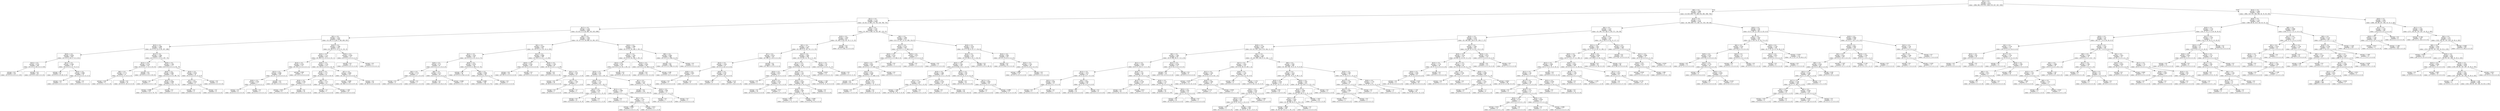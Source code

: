digraph Tree {
node [shape=box] ;
0 [label="X[2] <= 0.5\nentropy = 3.17\nsamples = 8750\nvalue = [994, 983, 970, 970, 1000, 970, 957, 947, 959]"] ;
1 [label="X[8] <= 0.5\nentropy = 2.968\nsamples = 6315\nvalue = [0, 829, 839, 774, 406, 914, 881, 908, 764]"] ;
0 -> 1 [labeldistance=2.5, labelangle=45, headlabel="True"] ;
2 [label="X[11] <= 0.5\nentropy = 2.713\nsamples = 4169\nvalue = [0, 621, 0, 599, 170, 763, 528, 768, 720]"] ;
1 -> 2 ;
3 [label="X[17] <= 0.5\nentropy = 2.332\nsamples = 2668\nvalue = [0, 422, 0, 0, 94, 660, 161, 633, 698]"] ;
2 -> 3 ;
4 [label="X[5] <= 0.5\nentropy = 1.971\nsamples = 1466\nvalue = [0, 265, 0, 0, 66, 0, 106, 438, 591]"] ;
3 -> 4 ;
5 [label="X[23] <= 0.5\nentropy = 1.499\nsamples = 1033\nvalue = [0, 0, 0, 0, 53, 0, 85, 307, 588]"] ;
4 -> 5 ;
6 [label="X[20] <= 0.5\nentropy = 0.828\nsamples = 624\nvalue = [0, 0, 0, 0, 36, 0, 73, 0, 515]"] ;
5 -> 6 ;
7 [label="X[14] <= 0.5\nentropy = 0.351\nsamples = 546\nvalue = [0, 0, 0, 0, 36, 0, 0, 0, 510]"] ;
6 -> 7 ;
8 [label="entropy = 0.0\nsamples = 510\nvalue = [0, 0, 0, 0, 0, 0, 0, 0, 510]"] ;
7 -> 8 ;
9 [label="entropy = 0.0\nsamples = 36\nvalue = [0, 0, 0, 0, 36, 0, 0, 0, 0]"] ;
7 -> 9 ;
10 [label="X[12] <= 0.5\nentropy = 0.344\nsamples = 78\nvalue = [0, 0, 0, 0, 0, 0, 73, 0, 5]"] ;
6 -> 10 ;
11 [label="entropy = 0.0\nsamples = 62\nvalue = [0, 0, 0, 0, 0, 0, 62, 0, 0]"] ;
10 -> 11 ;
12 [label="X[16] <= 0.5\nentropy = 0.896\nsamples = 16\nvalue = [0, 0, 0, 0, 0, 0, 11, 0, 5]"] ;
10 -> 12 ;
13 [label="entropy = 0.0\nsamples = 11\nvalue = [0, 0, 0, 0, 0, 0, 11, 0, 0]"] ;
12 -> 13 ;
14 [label="entropy = 0.0\nsamples = 5\nvalue = [0, 0, 0, 0, 0, 0, 0, 0, 5]"] ;
12 -> 14 ;
15 [label="X[12] <= 0.5\nentropy = 1.094\nsamples = 409\nvalue = [0, 0, 0, 0, 17, 0, 12, 307, 73]"] ;
5 -> 15 ;
16 [label="X[13] <= 0.5\nentropy = 0.378\nsamples = 232\nvalue = [0, 0, 0, 0, 17, 0, 0, 215, 0]"] ;
15 -> 16 ;
17 [label="X[6] <= 0.5\nentropy = 0.773\nsamples = 22\nvalue = [0, 0, 0, 0, 17, 0, 0, 5, 0]"] ;
16 -> 17 ;
18 [label="entropy = 0.65\nsamples = 6\nvalue = [0, 0, 0, 0, 1, 0, 0, 5, 0]"] ;
17 -> 18 ;
19 [label="entropy = 0.0\nsamples = 16\nvalue = [0, 0, 0, 0, 16, 0, 0, 0, 0]"] ;
17 -> 19 ;
20 [label="entropy = 0.0\nsamples = 210\nvalue = [0, 0, 0, 0, 0, 0, 0, 210, 0]"] ;
16 -> 20 ;
21 [label="X[20] <= 0.5\nentropy = 1.281\nsamples = 177\nvalue = [0, 0, 0, 0, 0, 0, 12, 92, 73]"] ;
15 -> 21 ;
22 [label="X[26] <= 0.5\nentropy = 0.995\nsamples = 159\nvalue = [0, 0, 0, 0, 0, 0, 0, 86, 73]"] ;
21 -> 22 ;
23 [label="entropy = 0.0\nsamples = 7\nvalue = [0, 0, 0, 0, 0, 0, 0, 7, 0]"] ;
22 -> 23 ;
24 [label="X[10] <= 0.5\nentropy = 0.999\nsamples = 152\nvalue = [0, 0, 0, 0, 0, 0, 0, 79, 73]"] ;
22 -> 24 ;
25 [label="entropy = 0.998\nsamples = 151\nvalue = [0, 0, 0, 0, 0, 0, 0, 79, 72]"] ;
24 -> 25 ;
26 [label="entropy = 0.0\nsamples = 1\nvalue = [0, 0, 0, 0, 0, 0, 0, 0, 1]"] ;
24 -> 26 ;
27 [label="X[10] <= 0.5\nentropy = 0.918\nsamples = 18\nvalue = [0, 0, 0, 0, 0, 0, 12, 6, 0]"] ;
21 -> 27 ;
28 [label="X[7] <= 0.5\nentropy = 0.918\nsamples = 9\nvalue = [0, 0, 0, 0, 0, 0, 3, 6, 0]"] ;
27 -> 28 ;
29 [label="entropy = 0.0\nsamples = 3\nvalue = [0, 0, 0, 0, 0, 0, 3, 0, 0]"] ;
28 -> 29 ;
30 [label="entropy = 0.0\nsamples = 6\nvalue = [0, 0, 0, 0, 0, 0, 0, 6, 0]"] ;
28 -> 30 ;
31 [label="entropy = 0.0\nsamples = 9\nvalue = [0, 0, 0, 0, 0, 0, 9, 0, 0]"] ;
27 -> 31 ;
32 [label="X[20] <= 0.5\nentropy = 1.369\nsamples = 433\nvalue = [0, 265, 0, 0, 13, 0, 21, 131, 3]"] ;
4 -> 32 ;
33 [label="X[23] <= 0.5\nentropy = 1.112\nsamples = 410\nvalue = [0, 265, 0, 0, 13, 0, 0, 131, 1]"] ;
32 -> 33 ;
34 [label="X[14] <= 0.5\nentropy = 0.252\nsamples = 137\nvalue = [0, 132, 0, 0, 4, 0, 0, 0, 1]"] ;
33 -> 34 ;
35 [label="X[13] <= 0.5\nentropy = 0.066\nsamples = 128\nvalue = [0, 127, 0, 0, 0, 0, 0, 0, 1]"] ;
34 -> 35 ;
36 [label="X[26] <= 0.5\nentropy = 0.592\nsamples = 7\nvalue = [0, 6, 0, 0, 0, 0, 0, 0, 1]"] ;
35 -> 36 ;
37 [label="entropy = 0.0\nsamples = 6\nvalue = [0, 6, 0, 0, 0, 0, 0, 0, 0]"] ;
36 -> 37 ;
38 [label="entropy = 0.0\nsamples = 1\nvalue = [0, 0, 0, 0, 0, 0, 0, 0, 1]"] ;
36 -> 38 ;
39 [label="entropy = 0.0\nsamples = 121\nvalue = [0, 121, 0, 0, 0, 0, 0, 0, 0]"] ;
35 -> 39 ;
40 [label="entropy = 0.991\nsamples = 9\nvalue = [0, 5, 0, 0, 4, 0, 0, 0, 0]"] ;
34 -> 40 ;
41 [label="X[26] <= 0.5\nentropy = 1.176\nsamples = 273\nvalue = [0, 133, 0, 0, 9, 0, 0, 131, 0]"] ;
33 -> 41 ;
42 [label="X[14] <= 0.5\nentropy = 1.277\nsamples = 52\nvalue = [0, 9, 0, 0, 9, 0, 0, 34, 0]"] ;
41 -> 42 ;
43 [label="X[19] <= 0.5\nentropy = 0.381\nsamples = 27\nvalue = [0, 2, 0, 0, 0, 0, 0, 25, 0]"] ;
42 -> 43 ;
44 [label="entropy = 0.811\nsamples = 8\nvalue = [0, 2, 0, 0, 0, 0, 0, 6, 0]"] ;
43 -> 44 ;
45 [label="entropy = 0.0\nsamples = 19\nvalue = [0, 0, 0, 0, 0, 0, 0, 19, 0]"] ;
43 -> 45 ;
46 [label="X[6] <= 0.5\nentropy = 1.575\nsamples = 25\nvalue = [0, 7, 0, 0, 9, 0, 0, 9, 0]"] ;
42 -> 46 ;
47 [label="entropy = 1.0\nsamples = 2\nvalue = [0, 1, 0, 0, 1, 0, 0, 0, 0]"] ;
46 -> 47 ;
48 [label="entropy = 1.565\nsamples = 23\nvalue = [0, 6, 0, 0, 8, 0, 0, 9, 0]"] ;
46 -> 48 ;
49 [label="X[7] <= 0.5\nentropy = 0.989\nsamples = 221\nvalue = [0, 124, 0, 0, 0, 0, 0, 97, 0]"] ;
41 -> 49 ;
50 [label="entropy = 0.999\nsamples = 201\nvalue = [0, 104, 0, 0, 0, 0, 0, 97, 0]"] ;
49 -> 50 ;
51 [label="entropy = 0.0\nsamples = 20\nvalue = [0, 20, 0, 0, 0, 0, 0, 0, 0]"] ;
49 -> 51 ;
52 [label="X[16] <= 0.5\nentropy = 0.426\nsamples = 23\nvalue = [0, 0, 0, 0, 0, 0, 21, 0, 2]"] ;
32 -> 52 ;
53 [label="entropy = 0.0\nsamples = 21\nvalue = [0, 0, 0, 0, 0, 0, 21, 0, 0]"] ;
52 -> 53 ;
54 [label="entropy = 0.0\nsamples = 2\nvalue = [0, 0, 0, 0, 0, 0, 0, 0, 2]"] ;
52 -> 54 ;
55 [label="X[0] <= 0.5\nentropy = 1.925\nsamples = 1202\nvalue = [0, 157, 0, 0, 28, 660, 55, 195, 107]"] ;
3 -> 55 ;
56 [label="X[5] <= 0.5\nentropy = 2.029\nsamples = 431\nvalue = [0, 153, 0, 0, 4, 112, 53, 4, 105]"] ;
55 -> 56 ;
57 [label="X[22] <= 0.5\nentropy = 1.614\nsamples = 242\nvalue = [0, 0, 0, 0, 0, 111, 52, 4, 75]"] ;
56 -> 57 ;
58 [label="X[20] <= 0.5\nentropy = 0.75\nsamples = 61\nvalue = [0, 0, 0, 0, 0, 5, 52, 4, 0]"] ;
57 -> 58 ;
59 [label="X[4] <= 0.5\nentropy = 0.722\nsamples = 5\nvalue = [0, 0, 0, 0, 0, 1, 0, 4, 0]"] ;
58 -> 59 ;
60 [label="entropy = 0.0\nsamples = 4\nvalue = [0, 0, 0, 0, 0, 0, 0, 4, 0]"] ;
59 -> 60 ;
61 [label="entropy = 0.0\nsamples = 1\nvalue = [0, 0, 0, 0, 0, 1, 0, 0, 0]"] ;
59 -> 61 ;
62 [label="X[6] <= 0.5\nentropy = 0.371\nsamples = 56\nvalue = [0, 0, 0, 0, 0, 4, 52, 0, 0]"] ;
58 -> 62 ;
63 [label="entropy = 0.0\nsamples = 45\nvalue = [0, 0, 0, 0, 0, 0, 45, 0, 0]"] ;
62 -> 63 ;
64 [label="entropy = 0.946\nsamples = 11\nvalue = [0, 0, 0, 0, 0, 4, 7, 0, 0]"] ;
62 -> 64 ;
65 [label="X[26] <= 0.5\nentropy = 0.979\nsamples = 181\nvalue = [0, 0, 0, 0, 0, 106, 0, 0, 75]"] ;
57 -> 65 ;
66 [label="entropy = 0.0\nsamples = 36\nvalue = [0, 0, 0, 0, 0, 36, 0, 0, 0]"] ;
65 -> 66 ;
67 [label="X[9] <= 0.5\nentropy = 0.999\nsamples = 145\nvalue = [0, 0, 0, 0, 0, 70, 0, 0, 75]"] ;
65 -> 67 ;
68 [label="entropy = 0.996\nsamples = 140\nvalue = [0, 0, 0, 0, 0, 65, 0, 0, 75]"] ;
67 -> 68 ;
69 [label="entropy = 0.0\nsamples = 5\nvalue = [0, 0, 0, 0, 0, 5, 0, 0, 0]"] ;
67 -> 69 ;
70 [label="X[13] <= 0.5\nentropy = 0.866\nsamples = 189\nvalue = [0, 153, 0, 0, 4, 1, 1, 0, 30]"] ;
56 -> 70 ;
71 [label="X[19] <= 0.5\nentropy = 0.203\nsamples = 126\nvalue = [0, 122, 0, 0, 4, 0, 0, 0, 0]"] ;
70 -> 71 ;
72 [label="entropy = 0.0\nsamples = 122\nvalue = [0, 122, 0, 0, 0, 0, 0, 0, 0]"] ;
71 -> 72 ;
73 [label="entropy = 0.0\nsamples = 4\nvalue = [0, 0, 0, 0, 4, 0, 0, 0, 0]"] ;
71 -> 73 ;
74 [label="X[24] <= 0.5\nentropy = 1.203\nsamples = 63\nvalue = [0, 31, 0, 0, 0, 1, 1, 0, 30]"] ;
70 -> 74 ;
75 [label="entropy = 0.0\nsamples = 30\nvalue = [0, 0, 0, 0, 0, 0, 0, 0, 30]"] ;
74 -> 75 ;
76 [label="X[21] <= 0.5\nentropy = 0.39\nsamples = 33\nvalue = [0, 31, 0, 0, 0, 1, 1, 0, 0]"] ;
74 -> 76 ;
77 [label="entropy = 0.0\nsamples = 30\nvalue = [0, 30, 0, 0, 0, 0, 0, 0, 0]"] ;
76 -> 77 ;
78 [label="X[7] <= 0.5\nentropy = 1.585\nsamples = 3\nvalue = [0, 1, 0, 0, 0, 1, 1, 0, 0]"] ;
76 -> 78 ;
79 [label="entropy = 0.0\nsamples = 1\nvalue = [0, 0, 0, 0, 0, 1, 0, 0, 0]"] ;
78 -> 79 ;
80 [label="entropy = 1.0\nsamples = 2\nvalue = [0, 1, 0, 0, 0, 0, 1, 0, 0]"] ;
78 -> 80 ;
81 [label="X[18] <= 0.5\nentropy = 1.089\nsamples = 771\nvalue = [0, 4, 0, 0, 24, 548, 2, 191, 2]"] ;
55 -> 81 ;
82 [label="X[21] <= 0.5\nentropy = 1.354\nsamples = 383\nvalue = [0, 0, 0, 0, 24, 164, 2, 191, 2]"] ;
81 -> 82 ;
83 [label="X[14] <= 0.5\nentropy = 0.781\nsamples = 221\nvalue = [0, 0, 0, 0, 10, 16, 2, 191, 2]"] ;
82 -> 83 ;
84 [label="X[19] <= 0.5\nentropy = 0.54\nsamples = 211\nvalue = [0, 0, 0, 0, 0, 16, 2, 191, 2]"] ;
83 -> 84 ;
85 [label="X[26] <= 0.5\nentropy = 1.153\nsamples = 49\nvalue = [0, 0, 0, 0, 0, 9, 2, 36, 2]"] ;
84 -> 85 ;
86 [label="X[22] <= 0.5\nentropy = 0.201\nsamples = 32\nvalue = [0, 0, 0, 0, 0, 0, 1, 31, 0]"] ;
85 -> 86 ;
87 [label="entropy = 0.0\nsamples = 31\nvalue = [0, 0, 0, 0, 0, 0, 0, 31, 0]"] ;
86 -> 87 ;
88 [label="entropy = 0.0\nsamples = 1\nvalue = [0, 0, 0, 0, 0, 0, 1, 0, 0]"] ;
86 -> 88 ;
89 [label="X[13] <= 0.5\nentropy = 1.609\nsamples = 17\nvalue = [0, 0, 0, 0, 0, 9, 1, 5, 2]"] ;
85 -> 89 ;
90 [label="entropy = 0.0\nsamples = 2\nvalue = [0, 0, 0, 0, 0, 0, 0, 0, 2]"] ;
89 -> 90 ;
91 [label="X[3] <= 0.5\nentropy = 1.231\nsamples = 15\nvalue = [0, 0, 0, 0, 0, 9, 1, 5, 0]"] ;
89 -> 91 ;
92 [label="entropy = 0.994\nsamples = 11\nvalue = [0, 0, 0, 0, 0, 6, 0, 5, 0]"] ;
91 -> 92 ;
93 [label="entropy = 0.811\nsamples = 4\nvalue = [0, 0, 0, 0, 0, 3, 1, 0, 0]"] ;
91 -> 93 ;
94 [label="X[7] <= 0.5\nentropy = 0.257\nsamples = 162\nvalue = [0, 0, 0, 0, 0, 7, 0, 155, 0]"] ;
84 -> 94 ;
95 [label="entropy = 0.0\nsamples = 150\nvalue = [0, 0, 0, 0, 0, 0, 0, 150, 0]"] ;
94 -> 95 ;
96 [label="X[10] <= 0.5\nentropy = 0.98\nsamples = 12\nvalue = [0, 0, 0, 0, 0, 7, 0, 5, 0]"] ;
94 -> 96 ;
97 [label="entropy = 0.0\nsamples = 7\nvalue = [0, 0, 0, 0, 0, 7, 0, 0, 0]"] ;
96 -> 97 ;
98 [label="entropy = 0.0\nsamples = 5\nvalue = [0, 0, 0, 0, 0, 0, 0, 5, 0]"] ;
96 -> 98 ;
99 [label="entropy = 0.0\nsamples = 10\nvalue = [0, 0, 0, 0, 10, 0, 0, 0, 0]"] ;
83 -> 99 ;
100 [label="X[14] <= 0.5\nentropy = 0.424\nsamples = 162\nvalue = [0, 0, 0, 0, 14, 148, 0, 0, 0]"] ;
82 -> 100 ;
101 [label="entropy = 0.0\nsamples = 137\nvalue = [0, 0, 0, 0, 0, 137, 0, 0, 0]"] ;
100 -> 101 ;
102 [label="entropy = 0.99\nsamples = 25\nvalue = [0, 0, 0, 0, 14, 11, 0, 0, 0]"] ;
100 -> 102 ;
103 [label="X[6] <= 0.5\nentropy = 0.083\nsamples = 388\nvalue = [0, 4, 0, 0, 0, 384, 0, 0, 0]"] ;
81 -> 103 ;
104 [label="entropy = 0.0\nsamples = 384\nvalue = [0, 0, 0, 0, 0, 384, 0, 0, 0]"] ;
103 -> 104 ;
105 [label="entropy = 0.0\nsamples = 4\nvalue = [0, 4, 0, 0, 0, 0, 0, 0, 0]"] ;
103 -> 105 ;
106 [label="X[0] <= 0.5\nentropy = 2.297\nsamples = 1501\nvalue = [0, 199, 0, 599, 76, 103, 367, 135, 22]"] ;
2 -> 106 ;
107 [label="X[19] <= 0.5\nentropy = 1.818\nsamples = 827\nvalue = [0, 199, 0, 452, 63, 78, 2, 11, 22]"] ;
106 -> 107 ;
108 [label="X[3] <= 0.5\nentropy = 2.174\nsamples = 462\nvalue = [0, 199, 0, 87, 63, 78, 2, 11, 22]"] ;
107 -> 108 ;
109 [label="X[7] <= 0.5\nentropy = 0.974\nsamples = 254\nvalue = [0, 199, 0, 5, 42, 0, 0, 0, 8]"] ;
108 -> 109 ;
110 [label="X[14] <= 0.5\nentropy = 1.016\nsamples = 55\nvalue = [0, 0, 0, 5, 42, 0, 0, 0, 8]"] ;
109 -> 110 ;
111 [label="X[26] <= 0.5\nentropy = 0.845\nsamples = 11\nvalue = [0, 0, 0, 3, 0, 0, 0, 0, 8]"] ;
110 -> 111 ;
112 [label="entropy = 0.0\nsamples = 3\nvalue = [0, 0, 0, 3, 0, 0, 0, 0, 0]"] ;
111 -> 112 ;
113 [label="entropy = 0.0\nsamples = 8\nvalue = [0, 0, 0, 0, 0, 0, 0, 0, 8]"] ;
111 -> 113 ;
114 [label="X[26] <= 0.5\nentropy = 0.267\nsamples = 44\nvalue = [0, 0, 0, 2, 42, 0, 0, 0, 0]"] ;
110 -> 114 ;
115 [label="entropy = 0.0\nsamples = 8\nvalue = [0, 0, 0, 0, 8, 0, 0, 0, 0]"] ;
114 -> 115 ;
116 [label="entropy = 0.31\nsamples = 36\nvalue = [0, 0, 0, 2, 34, 0, 0, 0, 0]"] ;
114 -> 116 ;
117 [label="entropy = 0.0\nsamples = 199\nvalue = [0, 199, 0, 0, 0, 0, 0, 0, 0]"] ;
109 -> 117 ;
118 [label="X[23] <= 0.5\nentropy = 1.945\nsamples = 208\nvalue = [0, 0, 0, 82, 21, 78, 2, 11, 14]"] ;
108 -> 118 ;
119 [label="X[17] <= 0.5\nentropy = 1.572\nsamples = 184\nvalue = [0, 0, 0, 80, 21, 78, 2, 0, 3]"] ;
118 -> 119 ;
120 [label="X[24] <= 0.5\nentropy = 0.871\nsamples = 27\nvalue = [0, 0, 0, 22, 0, 0, 2, 0, 3]"] ;
119 -> 120 ;
121 [label="entropy = 0.0\nsamples = 3\nvalue = [0, 0, 0, 0, 0, 0, 0, 0, 3]"] ;
120 -> 121 ;
122 [label="X[20] <= 0.5\nentropy = 0.414\nsamples = 24\nvalue = [0, 0, 0, 22, 0, 0, 2, 0, 0]"] ;
120 -> 122 ;
123 [label="entropy = 0.0\nsamples = 19\nvalue = [0, 0, 0, 19, 0, 0, 0, 0, 0]"] ;
122 -> 123 ;
124 [label="entropy = 0.971\nsamples = 5\nvalue = [0, 0, 0, 3, 0, 0, 2, 0, 0]"] ;
122 -> 124 ;
125 [label="X[24] <= 0.5\nentropy = 1.42\nsamples = 157\nvalue = [0, 0, 0, 58, 21, 78, 0, 0, 0]"] ;
119 -> 125 ;
126 [label="X[25] <= 0.5\nentropy = 0.954\nsamples = 88\nvalue = [0, 0, 0, 33, 0, 55, 0, 0, 0]"] ;
125 -> 126 ;
127 [label="X[18] <= 0.5\nentropy = 0.98\nsamples = 79\nvalue = [0, 0, 0, 33, 0, 46, 0, 0, 0]"] ;
126 -> 127 ;
128 [label="entropy = 0.837\nsamples = 15\nvalue = [0, 0, 0, 4, 0, 11, 0, 0, 0]"] ;
127 -> 128 ;
129 [label="entropy = 0.994\nsamples = 64\nvalue = [0, 0, 0, 29, 0, 35, 0, 0, 0]"] ;
127 -> 129 ;
130 [label="entropy = 0.0\nsamples = 9\nvalue = [0, 0, 0, 0, 0, 9, 0, 0, 0]"] ;
126 -> 130 ;
131 [label="entropy = 1.581\nsamples = 69\nvalue = [0, 0, 0, 25, 21, 23, 0, 0, 0]"] ;
125 -> 131 ;
132 [label="X[12] <= 0.5\nentropy = 1.33\nsamples = 24\nvalue = [0, 0, 0, 2, 0, 0, 0, 11, 11]"] ;
118 -> 132 ;
133 [label="entropy = 0.619\nsamples = 13\nvalue = [0, 0, 0, 2, 0, 0, 0, 0, 11]"] ;
132 -> 133 ;
134 [label="entropy = 0.0\nsamples = 11\nvalue = [0, 0, 0, 0, 0, 0, 0, 11, 0]"] ;
132 -> 134 ;
135 [label="entropy = 0.0\nsamples = 365\nvalue = [0, 0, 0, 365, 0, 0, 0, 0, 0]"] ;
107 -> 135 ;
136 [label="X[4] <= 0.5\nentropy = 1.694\nsamples = 674\nvalue = [0, 0, 0, 147, 13, 25, 365, 124, 0]"] ;
106 -> 136 ;
137 [label="X[12] <= 0.5\nentropy = 0.225\nsamples = 358\nvalue = [0, 0, 0, 2, 5, 3, 348, 0, 0]"] ;
136 -> 137 ;
138 [label="X[16] <= 0.5\nentropy = 0.107\nsamples = 353\nvalue = [0, 0, 0, 0, 5, 0, 348, 0, 0]"] ;
137 -> 138 ;
139 [label="X[19] <= 0.5\nentropy = 0.051\nsamples = 350\nvalue = [0, 0, 0, 0, 2, 0, 348, 0, 0]"] ;
138 -> 139 ;
140 [label="X[14] <= 0.5\nentropy = 0.028\nsamples = 349\nvalue = [0, 0, 0, 0, 1, 0, 348, 0, 0]"] ;
139 -> 140 ;
141 [label="entropy = 0.0\nsamples = 325\nvalue = [0, 0, 0, 0, 0, 0, 325, 0, 0]"] ;
140 -> 141 ;
142 [label="X[25] <= 0.5\nentropy = 0.25\nsamples = 24\nvalue = [0, 0, 0, 0, 1, 0, 23, 0, 0]"] ;
140 -> 142 ;
143 [label="entropy = 0.0\nsamples = 1\nvalue = [0, 0, 0, 0, 1, 0, 0, 0, 0]"] ;
142 -> 143 ;
144 [label="entropy = 0.0\nsamples = 23\nvalue = [0, 0, 0, 0, 0, 0, 23, 0, 0]"] ;
142 -> 144 ;
145 [label="entropy = 0.0\nsamples = 1\nvalue = [0, 0, 0, 0, 1, 0, 0, 0, 0]"] ;
139 -> 145 ;
146 [label="entropy = 0.0\nsamples = 3\nvalue = [0, 0, 0, 0, 3, 0, 0, 0, 0]"] ;
138 -> 146 ;
147 [label="X[19] <= 0.5\nentropy = 0.971\nsamples = 5\nvalue = [0, 0, 0, 2, 0, 3, 0, 0, 0]"] ;
137 -> 147 ;
148 [label="entropy = 0.0\nsamples = 2\nvalue = [0, 0, 0, 2, 0, 0, 0, 0, 0]"] ;
147 -> 148 ;
149 [label="entropy = 0.0\nsamples = 3\nvalue = [0, 0, 0, 0, 0, 3, 0, 0, 0]"] ;
147 -> 149 ;
150 [label="X[16] <= 0.5\nentropy = 1.674\nsamples = 316\nvalue = [0, 0, 0, 145, 8, 22, 17, 124, 0]"] ;
136 -> 150 ;
151 [label="X[14] <= 0.5\nentropy = 1.38\nsamples = 214\nvalue = [0, 0, 0, 66, 0, 22, 2, 124, 0]"] ;
150 -> 151 ;
152 [label="X[25] <= 0.5\nentropy = 1.545\nsamples = 145\nvalue = [0, 0, 0, 66, 0, 22, 2, 55, 0]"] ;
151 -> 152 ;
153 [label="X[19] <= 0.5\nentropy = 1.468\nsamples = 103\nvalue = [0, 0, 0, 35, 0, 11, 2, 55, 0]"] ;
152 -> 153 ;
154 [label="X[7] <= 0.5\nentropy = 1.545\nsamples = 62\nvalue = [0, 0, 0, 35, 0, 10, 2, 15, 0]"] ;
153 -> 154 ;
155 [label="entropy = 1.384\nsamples = 60\nvalue = [0, 0, 0, 35, 0, 10, 0, 15, 0]"] ;
154 -> 155 ;
156 [label="entropy = 0.0\nsamples = 2\nvalue = [0, 0, 0, 0, 0, 0, 2, 0, 0]"] ;
154 -> 156 ;
157 [label="X[23] <= 0.5\nentropy = 0.165\nsamples = 41\nvalue = [0, 0, 0, 0, 0, 1, 0, 40, 0]"] ;
153 -> 157 ;
158 [label="entropy = 0.0\nsamples = 1\nvalue = [0, 0, 0, 0, 0, 1, 0, 0, 0]"] ;
157 -> 158 ;
159 [label="entropy = 0.0\nsamples = 40\nvalue = [0, 0, 0, 0, 0, 0, 0, 40, 0]"] ;
157 -> 159 ;
160 [label="X[21] <= 0.5\nentropy = 0.83\nsamples = 42\nvalue = [0, 0, 0, 31, 0, 11, 0, 0, 0]"] ;
152 -> 160 ;
161 [label="entropy = 0.0\nsamples = 16\nvalue = [0, 0, 0, 16, 0, 0, 0, 0, 0]"] ;
160 -> 161 ;
162 [label="X[17] <= 0.5\nentropy = 0.983\nsamples = 26\nvalue = [0, 0, 0, 15, 0, 11, 0, 0, 0]"] ;
160 -> 162 ;
163 [label="entropy = 0.0\nsamples = 5\nvalue = [0, 0, 0, 5, 0, 0, 0, 0, 0]"] ;
162 -> 163 ;
164 [label="entropy = 0.998\nsamples = 21\nvalue = [0, 0, 0, 10, 0, 11, 0, 0, 0]"] ;
162 -> 164 ;
165 [label="entropy = 0.0\nsamples = 69\nvalue = [0, 0, 0, 0, 0, 0, 0, 69, 0]"] ;
151 -> 165 ;
166 [label="X[14] <= 0.5\nentropy = 0.98\nsamples = 102\nvalue = [0, 0, 0, 79, 8, 0, 15, 0, 0]"] ;
150 -> 166 ;
167 [label="entropy = 0.0\nsamples = 64\nvalue = [0, 0, 0, 64, 0, 0, 0, 0, 0]"] ;
166 -> 167 ;
168 [label="X[23] <= 0.5\nentropy = 1.532\nsamples = 38\nvalue = [0, 0, 0, 15, 8, 0, 15, 0, 0]"] ;
166 -> 168 ;
169 [label="entropy = 0.932\nsamples = 23\nvalue = [0, 0, 0, 15, 8, 0, 0, 0, 0]"] ;
168 -> 169 ;
170 [label="entropy = 0.0\nsamples = 15\nvalue = [0, 0, 0, 0, 0, 0, 15, 0, 0]"] ;
168 -> 170 ;
171 [label="X[14] <= 0.5\nentropy = 2.571\nsamples = 2146\nvalue = [0, 208, 839, 175, 236, 151, 353, 140, 44]"] ;
1 -> 171 ;
172 [label="X[4] <= 0.5\nentropy = 2.357\nsamples = 1645\nvalue = [0, 199, 713, 160, 0, 130, 271, 134, 38]"] ;
171 -> 172 ;
173 [label="X[10] <= 0.5\nentropy = 2.323\nsamples = 1218\nvalue = [0, 199, 463, 156, 0, 87, 259, 17, 37]"] ;
172 -> 173 ;
174 [label="X[20] <= 0.5\nentropy = 2.158\nsamples = 951\nvalue = [0, 151, 431, 156, 0, 20, 144, 12, 37]"] ;
173 -> 174 ;
175 [label="X[0] <= 0.5\nentropy = 1.581\nsamples = 267\nvalue = [0, 6, 168, 56, 0, 7, 0, 5, 25]"] ;
174 -> 175 ;
176 [label="X[11] <= 0.5\nentropy = 1.854\nsamples = 110\nvalue = [0, 0, 17, 56, 0, 7, 0, 5, 25]"] ;
175 -> 176 ;
177 [label="X[13] <= 0.5\nentropy = 1.873\nsamples = 32\nvalue = [0, 0, 14, 0, 0, 7, 0, 5, 6]"] ;
176 -> 177 ;
178 [label="X[22] <= 0.5\nentropy = 0.98\nsamples = 12\nvalue = [0, 0, 0, 0, 0, 7, 0, 5, 0]"] ;
177 -> 178 ;
179 [label="entropy = 0.0\nsamples = 5\nvalue = [0, 0, 0, 0, 0, 0, 0, 5, 0]"] ;
178 -> 179 ;
180 [label="entropy = 0.0\nsamples = 7\nvalue = [0, 0, 0, 0, 0, 7, 0, 0, 0]"] ;
178 -> 180 ;
181 [label="X[5] <= 0.5\nentropy = 0.881\nsamples = 20\nvalue = [0, 0, 14, 0, 0, 0, 0, 0, 6]"] ;
177 -> 181 ;
182 [label="entropy = 0.0\nsamples = 14\nvalue = [0, 0, 14, 0, 0, 0, 0, 0, 0]"] ;
181 -> 182 ;
183 [label="entropy = 0.0\nsamples = 6\nvalue = [0, 0, 0, 0, 0, 0, 0, 0, 6]"] ;
181 -> 183 ;
184 [label="X[18] <= 0.5\nentropy = 1.02\nsamples = 78\nvalue = [0, 0, 3, 56, 0, 0, 0, 0, 19]"] ;
176 -> 184 ;
185 [label="X[13] <= 0.5\nentropy = 0.149\nsamples = 47\nvalue = [0, 0, 1, 46, 0, 0, 0, 0, 0]"] ;
184 -> 185 ;
186 [label="entropy = 0.0\nsamples = 43\nvalue = [0, 0, 0, 43, 0, 0, 0, 0, 0]"] ;
185 -> 186 ;
187 [label="entropy = 0.811\nsamples = 4\nvalue = [0, 0, 1, 3, 0, 0, 0, 0, 0]"] ;
185 -> 187 ;
188 [label="X[16] <= 0.5\nentropy = 1.215\nsamples = 31\nvalue = [0, 0, 2, 10, 0, 0, 0, 0, 19]"] ;
184 -> 188 ;
189 [label="entropy = 0.0\nsamples = 19\nvalue = [0, 0, 0, 0, 0, 0, 0, 0, 19]"] ;
188 -> 189 ;
190 [label="X[25] <= 0.5\nentropy = 0.65\nsamples = 12\nvalue = [0, 0, 2, 10, 0, 0, 0, 0, 0]"] ;
188 -> 190 ;
191 [label="entropy = 0.0\nsamples = 10\nvalue = [0, 0, 0, 10, 0, 0, 0, 0, 0]"] ;
190 -> 191 ;
192 [label="entropy = 0.0\nsamples = 2\nvalue = [0, 0, 2, 0, 0, 0, 0, 0, 0]"] ;
190 -> 192 ;
193 [label="X[12] <= 0.5\nentropy = 0.234\nsamples = 157\nvalue = [0, 6, 151, 0, 0, 0, 0, 0, 0]"] ;
175 -> 193 ;
194 [label="entropy = 0.0\nsamples = 151\nvalue = [0, 0, 151, 0, 0, 0, 0, 0, 0]"] ;
193 -> 194 ;
195 [label="entropy = 0.0\nsamples = 6\nvalue = [0, 6, 0, 0, 0, 0, 0, 0, 0]"] ;
193 -> 195 ;
196 [label="X[5] <= 0.5\nentropy = 2.162\nsamples = 684\nvalue = [0, 145, 263, 100, 0, 13, 144, 7, 12]"] ;
174 -> 196 ;
197 [label="X[17] <= 0.5\nentropy = 1.618\nsamples = 124\nvalue = [0, 0, 24, 26, 0, 0, 69, 1, 4]"] ;
196 -> 197 ;
198 [label="X[11] <= 0.5\nentropy = 1.356\nsamples = 61\nvalue = [0, 0, 22, 0, 0, 0, 34, 1, 4]"] ;
197 -> 198 ;
199 [label="entropy = 0.979\nsamples = 53\nvalue = [0, 0, 22, 0, 0, 0, 31, 0, 0]"] ;
198 -> 199 ;
200 [label="X[16] <= 0.5\nentropy = 1.406\nsamples = 8\nvalue = [0, 0, 0, 0, 0, 0, 3, 1, 4]"] ;
198 -> 200 ;
201 [label="entropy = 0.722\nsamples = 5\nvalue = [0, 0, 0, 0, 0, 0, 1, 0, 4]"] ;
200 -> 201 ;
202 [label="entropy = 0.918\nsamples = 3\nvalue = [0, 0, 0, 0, 0, 0, 2, 1, 0]"] ;
200 -> 202 ;
203 [label="X[26] <= 0.5\nentropy = 1.156\nsamples = 63\nvalue = [0, 0, 2, 26, 0, 0, 35, 0, 0]"] ;
197 -> 203 ;
204 [label="entropy = 0.0\nsamples = 4\nvalue = [0, 0, 0, 0, 0, 0, 4, 0, 0]"] ;
203 -> 204 ;
205 [label="entropy = 1.174\nsamples = 59\nvalue = [0, 0, 2, 26, 0, 0, 31, 0, 0]"] ;
203 -> 205 ;
206 [label="X[9] <= 0.5\nentropy = 2.087\nsamples = 560\nvalue = [0, 145, 239, 74, 0, 13, 75, 6, 8]"] ;
196 -> 206 ;
207 [label="X[1] <= 0.5\nentropy = 2.013\nsamples = 485\nvalue = [0, 118, 216, 74, 0, 12, 60, 2, 3]"] ;
206 -> 207 ;
208 [label="X[16] <= 0.5\nentropy = 2.029\nsamples = 170\nvalue = [0, 53, 61, 25, 0, 1, 27, 0, 3]"] ;
207 -> 208 ;
209 [label="X[25] <= 0.5\nentropy = 2.032\nsamples = 156\nvalue = [0, 53, 52, 20, 0, 1, 27, 0, 3]"] ;
208 -> 209 ;
210 [label="X[23] <= 0.5\nentropy = 2.03\nsamples = 147\nvalue = [0, 53, 47, 20, 0, 1, 23, 0, 3]"] ;
209 -> 210 ;
211 [label="entropy = 0.0\nsamples = 3\nvalue = [0, 3, 0, 0, 0, 0, 0, 0, 0]"] ;
210 -> 211 ;
212 [label="entropy = 2.041\nsamples = 144\nvalue = [0, 50, 47, 20, 0, 1, 23, 0, 3]"] ;
210 -> 212 ;
213 [label="entropy = 0.991\nsamples = 9\nvalue = [0, 0, 5, 0, 0, 0, 4, 0, 0]"] ;
209 -> 213 ;
214 [label="entropy = 0.94\nsamples = 14\nvalue = [0, 0, 9, 5, 0, 0, 0, 0, 0]"] ;
208 -> 214 ;
215 [label="X[16] <= 0.5\nentropy = 1.947\nsamples = 315\nvalue = [0, 65, 155, 49, 0, 11, 33, 2, 0]"] ;
207 -> 215 ;
216 [label="X[25] <= 0.5\nentropy = 1.939\nsamples = 313\nvalue = [0, 65, 155, 49, 0, 11, 31, 2, 0]"] ;
215 -> 216 ;
217 [label="X[22] <= 0.5\nentropy = 1.933\nsamples = 293\nvalue = [0, 58, 148, 45, 0, 11, 29, 2, 0]"] ;
216 -> 217 ;
218 [label="entropy = 1.936\nsamples = 292\nvalue = [0, 58, 147, 45, 0, 11, 29, 2, 0]"] ;
217 -> 218 ;
219 [label="entropy = 0.0\nsamples = 1\nvalue = [0, 0, 1, 0, 0, 0, 0, 0, 0]"] ;
217 -> 219 ;
220 [label="entropy = 1.857\nsamples = 20\nvalue = [0, 7, 7, 4, 0, 0, 2, 0, 0]"] ;
216 -> 220 ;
221 [label="entropy = 0.0\nsamples = 2\nvalue = [0, 0, 0, 0, 0, 0, 2, 0, 0]"] ;
215 -> 221 ;
222 [label="X[16] <= 0.5\nentropy = 2.087\nsamples = 75\nvalue = [0, 27, 23, 0, 0, 1, 15, 4, 5]"] ;
206 -> 222 ;
223 [label="X[12] <= 0.5\nentropy = 1.299\nsamples = 8\nvalue = [0, 0, 2, 0, 0, 1, 0, 0, 5]"] ;
222 -> 223 ;
224 [label="X[21] <= 0.5\nentropy = 0.863\nsamples = 7\nvalue = [0, 0, 2, 0, 0, 0, 0, 0, 5]"] ;
223 -> 224 ;
225 [label="entropy = 0.971\nsamples = 5\nvalue = [0, 0, 2, 0, 0, 0, 0, 0, 3]"] ;
224 -> 225 ;
226 [label="entropy = 0.0\nsamples = 2\nvalue = [0, 0, 0, 0, 0, 0, 0, 0, 2]"] ;
224 -> 226 ;
227 [label="entropy = 0.0\nsamples = 1\nvalue = [0, 0, 0, 0, 0, 1, 0, 0, 0]"] ;
223 -> 227 ;
228 [label="X[26] <= 0.5\nentropy = 1.779\nsamples = 67\nvalue = [0, 27, 21, 0, 0, 0, 15, 4, 0]"] ;
222 -> 228 ;
229 [label="entropy = 1.0\nsamples = 2\nvalue = [0, 0, 1, 0, 0, 0, 0, 1, 0]"] ;
228 -> 229 ;
230 [label="entropy = 1.743\nsamples = 65\nvalue = [0, 27, 20, 0, 0, 0, 15, 3, 0]"] ;
228 -> 230 ;
231 [label="X[1] <= 0.5\nentropy = 1.943\nsamples = 267\nvalue = [0, 48, 32, 0, 0, 67, 115, 5, 0]"] ;
173 -> 231 ;
232 [label="X[20] <= 0.5\nentropy = 1.678\nsamples = 151\nvalue = [0, 48, 31, 0, 0, 67, 0, 5, 0]"] ;
231 -> 232 ;
233 [label="X[15] <= 0.5\nentropy = 1.176\nsamples = 56\nvalue = [0, 37, 15, 0, 0, 0, 0, 4, 0]"] ;
232 -> 233 ;
234 [label="X[26] <= 0.5\nentropy = 0.461\nsamples = 41\nvalue = [0, 37, 0, 0, 0, 0, 0, 4, 0]"] ;
233 -> 234 ;
235 [label="entropy = 0.0\nsamples = 11\nvalue = [0, 11, 0, 0, 0, 0, 0, 0, 0]"] ;
234 -> 235 ;
236 [label="entropy = 0.567\nsamples = 30\nvalue = [0, 26, 0, 0, 0, 0, 0, 4, 0]"] ;
234 -> 236 ;
237 [label="entropy = 0.0\nsamples = 15\nvalue = [0, 0, 15, 0, 0, 0, 0, 0, 0]"] ;
233 -> 237 ;
238 [label="X[17] <= 0.5\nentropy = 1.217\nsamples = 95\nvalue = [0, 11, 16, 0, 0, 67, 0, 1, 0]"] ;
232 -> 238 ;
239 [label="X[5] <= 0.5\nentropy = 0.764\nsamples = 9\nvalue = [0, 7, 2, 0, 0, 0, 0, 0, 0]"] ;
238 -> 239 ;
240 [label="entropy = 0.0\nsamples = 2\nvalue = [0, 0, 2, 0, 0, 0, 0, 0, 0]"] ;
239 -> 240 ;
241 [label="entropy = 0.0\nsamples = 7\nvalue = [0, 7, 0, 0, 0, 0, 0, 0, 0]"] ;
239 -> 241 ;
242 [label="X[26] <= 0.5\nentropy = 0.988\nsamples = 86\nvalue = [0, 4, 14, 0, 0, 67, 0, 1, 0]"] ;
238 -> 242 ;
243 [label="X[24] <= 0.5\nentropy = 1.459\nsamples = 6\nvalue = [0, 0, 3, 0, 0, 2, 0, 1, 0]"] ;
242 -> 243 ;
244 [label="entropy = 0.0\nsamples = 2\nvalue = [0, 0, 2, 0, 0, 0, 0, 0, 0]"] ;
243 -> 244 ;
245 [label="entropy = 1.5\nsamples = 4\nvalue = [0, 0, 1, 0, 0, 2, 0, 1, 0]"] ;
243 -> 245 ;
246 [label="entropy = 0.853\nsamples = 80\nvalue = [0, 4, 11, 0, 0, 65, 0, 0, 0]"] ;
242 -> 246 ;
247 [label="X[18] <= 0.5\nentropy = 0.072\nsamples = 116\nvalue = [0, 0, 1, 0, 0, 0, 115, 0, 0]"] ;
231 -> 247 ;
248 [label="entropy = 0.0\nsamples = 115\nvalue = [0, 0, 0, 0, 0, 0, 115, 0, 0]"] ;
247 -> 248 ;
249 [label="entropy = 0.0\nsamples = 1\nvalue = [0, 0, 1, 0, 0, 0, 0, 0, 0]"] ;
247 -> 249 ;
250 [label="X[1] <= 0.5\nentropy = 1.526\nsamples = 427\nvalue = [0, 0, 250, 4, 0, 43, 12, 117, 1]"] ;
172 -> 250 ;
251 [label="X[21] <= 0.5\nentropy = 1.837\nsamples = 239\nvalue = [0, 0, 73, 4, 0, 43, 12, 106, 1]"] ;
250 -> 251 ;
252 [label="X[20] <= 0.5\nentropy = 1.395\nsamples = 147\nvalue = [0, 0, 7, 4, 0, 17, 12, 106, 1]"] ;
251 -> 252 ;
253 [label="X[15] <= 0.5\nentropy = 1.638\nsamples = 39\nvalue = [0, 0, 7, 0, 0, 15, 0, 16, 1]"] ;
252 -> 253 ;
254 [label="X[11] <= 0.5\nentropy = 1.56\nsamples = 27\nvalue = [0, 0, 7, 0, 0, 15, 0, 4, 1]"] ;
253 -> 254 ;
255 [label="X[17] <= 0.5\nentropy = 1.546\nsamples = 16\nvalue = [0, 0, 7, 0, 0, 5, 0, 4, 0]"] ;
254 -> 255 ;
256 [label="entropy = 0.0\nsamples = 3\nvalue = [0, 0, 3, 0, 0, 0, 0, 0, 0]"] ;
255 -> 256 ;
257 [label="X[10] <= 0.5\nentropy = 1.577\nsamples = 13\nvalue = [0, 0, 4, 0, 0, 5, 0, 4, 0]"] ;
255 -> 257 ;
258 [label="X[24] <= 0.5\nentropy = 0.722\nsamples = 5\nvalue = [0, 0, 4, 0, 0, 0, 0, 1, 0]"] ;
257 -> 258 ;
259 [label="entropy = 0.811\nsamples = 4\nvalue = [0, 0, 3, 0, 0, 0, 0, 1, 0]"] ;
258 -> 259 ;
260 [label="entropy = 0.0\nsamples = 1\nvalue = [0, 0, 1, 0, 0, 0, 0, 0, 0]"] ;
258 -> 260 ;
261 [label="X[26] <= 0.5\nentropy = 0.954\nsamples = 8\nvalue = [0, 0, 0, 0, 0, 5, 0, 3, 0]"] ;
257 -> 261 ;
262 [label="entropy = 0.0\nsamples = 1\nvalue = [0, 0, 0, 0, 0, 1, 0, 0, 0]"] ;
261 -> 262 ;
263 [label="entropy = 0.985\nsamples = 7\nvalue = [0, 0, 0, 0, 0, 4, 0, 3, 0]"] ;
261 -> 263 ;
264 [label="X[25] <= 0.5\nentropy = 0.439\nsamples = 11\nvalue = [0, 0, 0, 0, 0, 10, 0, 0, 1]"] ;
254 -> 264 ;
265 [label="entropy = 0.0\nsamples = 1\nvalue = [0, 0, 0, 0, 0, 0, 0, 0, 1]"] ;
264 -> 265 ;
266 [label="entropy = 0.0\nsamples = 10\nvalue = [0, 0, 0, 0, 0, 10, 0, 0, 0]"] ;
264 -> 266 ;
267 [label="entropy = 0.0\nsamples = 12\nvalue = [0, 0, 0, 0, 0, 0, 0, 12, 0]"] ;
253 -> 267 ;
268 [label="X[26] <= 0.5\nentropy = 0.854\nsamples = 108\nvalue = [0, 0, 0, 4, 0, 2, 12, 90, 0]"] ;
252 -> 268 ;
269 [label="X[24] <= 0.5\nentropy = 1.495\nsamples = 11\nvalue = [0, 0, 0, 0, 0, 2, 5, 4, 0]"] ;
268 -> 269 ;
270 [label="entropy = 0.0\nsamples = 4\nvalue = [0, 0, 0, 0, 0, 0, 4, 0, 0]"] ;
269 -> 270 ;
271 [label="entropy = 1.379\nsamples = 7\nvalue = [0, 0, 0, 0, 0, 2, 1, 4, 0]"] ;
269 -> 271 ;
272 [label="X[17] <= 0.5\nentropy = 0.617\nsamples = 97\nvalue = [0, 0, 0, 4, 0, 0, 7, 86, 0]"] ;
268 -> 272 ;
273 [label="entropy = 0.0\nsamples = 27\nvalue = [0, 0, 0, 0, 0, 0, 0, 27, 0]"] ;
272 -> 273 ;
274 [label="entropy = 0.776\nsamples = 70\nvalue = [0, 0, 0, 4, 0, 0, 7, 59, 0]"] ;
272 -> 274 ;
275 [label="X[19] <= 0.5\nentropy = 0.859\nsamples = 92\nvalue = [0, 0, 66, 0, 0, 26, 0, 0, 0]"] ;
251 -> 275 ;
276 [label="entropy = 0.0\nsamples = 26\nvalue = [0, 0, 0, 0, 0, 26, 0, 0, 0]"] ;
275 -> 276 ;
277 [label="entropy = 0.0\nsamples = 66\nvalue = [0, 0, 66, 0, 0, 0, 0, 0, 0]"] ;
275 -> 277 ;
278 [label="X[13] <= 0.5\nentropy = 0.322\nsamples = 188\nvalue = [0, 0, 177, 0, 0, 0, 0, 11, 0]"] ;
250 -> 278 ;
279 [label="entropy = 0.0\nsamples = 167\nvalue = [0, 0, 167, 0, 0, 0, 0, 0, 0]"] ;
278 -> 279 ;
280 [label="X[11] <= 0.5\nentropy = 0.998\nsamples = 21\nvalue = [0, 0, 10, 0, 0, 0, 0, 11, 0]"] ;
278 -> 280 ;
281 [label="X[18] <= 0.5\nentropy = 0.971\nsamples = 15\nvalue = [0, 0, 6, 0, 0, 0, 0, 9, 0]"] ;
280 -> 281 ;
282 [label="entropy = 0.918\nsamples = 3\nvalue = [0, 0, 1, 0, 0, 0, 0, 2, 0]"] ;
281 -> 282 ;
283 [label="entropy = 0.98\nsamples = 12\nvalue = [0, 0, 5, 0, 0, 0, 0, 7, 0]"] ;
281 -> 283 ;
284 [label="entropy = 0.918\nsamples = 6\nvalue = [0, 0, 4, 0, 0, 0, 0, 2, 0]"] ;
280 -> 284 ;
285 [label="X[26] <= 0.5\nentropy = 2.04\nsamples = 501\nvalue = [0, 9, 126, 15, 236, 21, 82, 6, 6]"] ;
171 -> 285 ;
286 [label="X[1] <= 0.5\nentropy = 1.947\nsamples = 243\nvalue = [0, 3, 118, 14, 15, 16, 73, 4, 0]"] ;
285 -> 286 ;
287 [label="X[4] <= 0.5\nentropy = 0.597\nsamples = 107\nvalue = [0, 0, 95, 0, 3, 0, 9, 0, 0]"] ;
286 -> 287 ;
288 [label="X[20] <= 0.5\nentropy = 0.325\nsamples = 101\nvalue = [0, 0, 95, 0, 0, 0, 6, 0, 0]"] ;
287 -> 288 ;
289 [label="entropy = 0.0\nsamples = 75\nvalue = [0, 0, 75, 0, 0, 0, 0, 0, 0]"] ;
288 -> 289 ;
290 [label="X[23] <= 0.5\nentropy = 0.779\nsamples = 26\nvalue = [0, 0, 20, 0, 0, 0, 6, 0, 0]"] ;
288 -> 290 ;
291 [label="entropy = 0.0\nsamples = 4\nvalue = [0, 0, 0, 0, 0, 0, 4, 0, 0]"] ;
290 -> 291 ;
292 [label="X[16] <= 0.5\nentropy = 0.439\nsamples = 22\nvalue = [0, 0, 20, 0, 0, 0, 2, 0, 0]"] ;
290 -> 292 ;
293 [label="entropy = 0.0\nsamples = 5\nvalue = [0, 0, 5, 0, 0, 0, 0, 0, 0]"] ;
292 -> 293 ;
294 [label="entropy = 0.523\nsamples = 17\nvalue = [0, 0, 15, 0, 0, 0, 2, 0, 0]"] ;
292 -> 294 ;
295 [label="X[20] <= 0.5\nentropy = 1.0\nsamples = 6\nvalue = [0, 0, 0, 0, 3, 0, 3, 0, 0]"] ;
287 -> 295 ;
296 [label="entropy = 0.0\nsamples = 3\nvalue = [0, 0, 0, 0, 3, 0, 0, 0, 0]"] ;
295 -> 296 ;
297 [label="entropy = 0.0\nsamples = 3\nvalue = [0, 0, 0, 0, 0, 0, 3, 0, 0]"] ;
295 -> 297 ;
298 [label="X[20] <= 0.5\nentropy = 2.226\nsamples = 136\nvalue = [0, 3, 23, 14, 12, 16, 64, 4, 0]"] ;
286 -> 298 ;
299 [label="X[25] <= 0.5\nentropy = 0.811\nsamples = 12\nvalue = [0, 0, 0, 9, 3, 0, 0, 0, 0]"] ;
298 -> 299 ;
300 [label="entropy = 0.0\nsamples = 9\nvalue = [0, 0, 0, 9, 0, 0, 0, 0, 0]"] ;
299 -> 300 ;
301 [label="entropy = 0.0\nsamples = 3\nvalue = [0, 0, 0, 0, 3, 0, 0, 0, 0]"] ;
299 -> 301 ;
302 [label="entropy = 2.076\nsamples = 124\nvalue = [0, 3, 23, 5, 9, 16, 64, 4, 0]"] ;
298 -> 302 ;
303 [label="X[18] <= 0.5\nentropy = 0.964\nsamples = 258\nvalue = [0, 6, 8, 1, 221, 5, 9, 2, 6]"] ;
285 -> 303 ;
304 [label="X[15] <= 0.5\nentropy = 0.687\nsamples = 239\nvalue = [0, 4, 7, 1, 215, 2, 9, 0, 1]"] ;
303 -> 304 ;
305 [label="X[3] <= 0.5\nentropy = 0.421\nsamples = 226\nvalue = [0, 0, 4, 0, 212, 2, 8, 0, 0]"] ;
304 -> 305 ;
306 [label="X[9] <= 0.5\nentropy = 0.247\nsamples = 207\nvalue = [0, 0, 4, 0, 200, 0, 3, 0, 0]"] ;
305 -> 306 ;
307 [label="X[21] <= 0.5\nentropy = 0.146\nsamples = 168\nvalue = [0, 0, 1, 0, 165, 0, 2, 0, 0]"] ;
306 -> 307 ;
308 [label="X[17] <= 0.5\nentropy = 0.106\nsamples = 166\nvalue = [0, 0, 1, 0, 164, 0, 1, 0, 0]"] ;
307 -> 308 ;
309 [label="X[5] <= 0.5\nentropy = 0.469\nsamples = 10\nvalue = [0, 0, 0, 0, 9, 0, 1, 0, 0]"] ;
308 -> 309 ;
310 [label="entropy = 0.65\nsamples = 6\nvalue = [0, 0, 0, 0, 5, 0, 1, 0, 0]"] ;
309 -> 310 ;
311 [label="entropy = 0.0\nsamples = 4\nvalue = [0, 0, 0, 0, 4, 0, 0, 0, 0]"] ;
309 -> 311 ;
312 [label="X[0] <= 0.5\nentropy = 0.056\nsamples = 156\nvalue = [0, 0, 1, 0, 155, 0, 0, 0, 0]"] ;
308 -> 312 ;
313 [label="entropy = 0.059\nsamples = 145\nvalue = [0, 0, 1, 0, 144, 0, 0, 0, 0]"] ;
312 -> 313 ;
314 [label="entropy = 0.0\nsamples = 11\nvalue = [0, 0, 0, 0, 11, 0, 0, 0, 0]"] ;
312 -> 314 ;
315 [label="entropy = 1.0\nsamples = 2\nvalue = [0, 0, 0, 0, 1, 0, 1, 0, 0]"] ;
307 -> 315 ;
316 [label="entropy = 0.56\nsamples = 39\nvalue = [0, 0, 3, 0, 35, 0, 1, 0, 0]"] ;
306 -> 316 ;
317 [label="entropy = 1.267\nsamples = 19\nvalue = [0, 0, 0, 0, 12, 2, 5, 0, 0]"] ;
305 -> 317 ;
318 [label="X[19] <= 0.5\nentropy = 2.354\nsamples = 13\nvalue = [0, 4, 3, 1, 3, 0, 1, 0, 1]"] ;
304 -> 318 ;
319 [label="entropy = 2.126\nsamples = 12\nvalue = [0, 4, 3, 0, 3, 0, 1, 0, 1]"] ;
318 -> 319 ;
320 [label="entropy = 0.0\nsamples = 1\nvalue = [0, 0, 0, 1, 0, 0, 0, 0, 0]"] ;
318 -> 320 ;
321 [label="X[22] <= 0.5\nentropy = 2.36\nsamples = 19\nvalue = [0, 2, 1, 0, 6, 3, 0, 2, 5]"] ;
303 -> 321 ;
322 [label="X[5] <= 0.5\nentropy = 2.394\nsamples = 18\nvalue = [0, 2, 1, 0, 5, 3, 0, 2, 5]"] ;
321 -> 322 ;
323 [label="entropy = 0.0\nsamples = 1\nvalue = [0, 0, 0, 0, 1, 0, 0, 0, 0]"] ;
322 -> 323 ;
324 [label="entropy = 2.419\nsamples = 17\nvalue = [0, 2, 1, 0, 4, 3, 0, 2, 5]"] ;
322 -> 324 ;
325 [label="entropy = 0.0\nsamples = 1\nvalue = [0, 0, 0, 0, 1, 0, 0, 0, 0]"] ;
321 -> 325 ;
326 [label="X[14] <= 0.5\nentropy = 2.464\nsamples = 2435\nvalue = [994, 154, 131, 196, 594, 56, 76, 39, 195]"] ;
0 -> 326 [labeldistance=2.5, labelangle=-45, headlabel="False"] ;
327 [label="X[26] <= 0.5\nentropy = 1.751\nsamples = 859\nvalue = [588, 49, 62, 29, 0, 40, 43, 35, 13]"] ;
326 -> 327 ;
328 [label="X[19] <= 0.5\nentropy = 2.754\nsamples = 232\nvalue = [54, 37, 25, 27, 0, 29, 34, 26, 0]"] ;
327 -> 328 ;
329 [label="X[20] <= 0.5\nentropy = 2.53\nsamples = 161\nvalue = [40, 37, 7, 9, 0, 26, 34, 8, 0]"] ;
328 -> 329 ;
330 [label="X[5] <= 0.5\nentropy = 1.576\nsamples = 55\nvalue = [16, 21, 0, 0, 0, 18, 0, 0, 0]"] ;
329 -> 330 ;
331 [label="X[25] <= 0.5\nentropy = 0.65\nsamples = 18\nvalue = [15, 0, 0, 0, 0, 3, 0, 0, 0]"] ;
330 -> 331 ;
332 [label="entropy = 0.0\nsamples = 15\nvalue = [15, 0, 0, 0, 0, 0, 0, 0, 0]"] ;
331 -> 332 ;
333 [label="entropy = 0.0\nsamples = 3\nvalue = [0, 0, 0, 0, 0, 3, 0, 0, 0]"] ;
331 -> 333 ;
334 [label="X[17] <= 0.5\nentropy = 1.133\nsamples = 37\nvalue = [1, 21, 0, 0, 0, 15, 0, 0, 0]"] ;
330 -> 334 ;
335 [label="entropy = 0.0\nsamples = 15\nvalue = [0, 15, 0, 0, 0, 0, 0, 0, 0]"] ;
334 -> 335 ;
336 [label="X[24] <= 0.5\nentropy = 1.091\nsamples = 22\nvalue = [1, 6, 0, 0, 0, 15, 0, 0, 0]"] ;
334 -> 336 ;
337 [label="X[8] <= 0.5\nentropy = 0.811\nsamples = 4\nvalue = [1, 3, 0, 0, 0, 0, 0, 0, 0]"] ;
336 -> 337 ;
338 [label="entropy = 0.0\nsamples = 3\nvalue = [0, 3, 0, 0, 0, 0, 0, 0, 0]"] ;
337 -> 338 ;
339 [label="entropy = 0.0\nsamples = 1\nvalue = [1, 0, 0, 0, 0, 0, 0, 0, 0]"] ;
337 -> 339 ;
340 [label="entropy = 0.65\nsamples = 18\nvalue = [0, 3, 0, 0, 0, 15, 0, 0, 0]"] ;
336 -> 340 ;
341 [label="X[12] <= 0.5\nentropy = 2.547\nsamples = 106\nvalue = [24, 16, 7, 9, 0, 8, 34, 8, 0]"] ;
329 -> 341 ;
342 [label="X[6] <= 0.5\nentropy = 2.199\nsamples = 74\nvalue = [24, 0, 5, 9, 0, 3, 26, 7, 0]"] ;
341 -> 342 ;
343 [label="X[5] <= 0.5\nentropy = 1.996\nsamples = 59\nvalue = [19, 0, 5, 4, 0, 3, 26, 2, 0]"] ;
342 -> 343 ;
344 [label="X[15] <= 0.5\nentropy = 1.547\nsamples = 13\nvalue = [2, 0, 1, 0, 0, 0, 8, 2, 0]"] ;
343 -> 344 ;
345 [label="entropy = 1.061\nsamples = 8\nvalue = [1, 0, 1, 0, 0, 0, 6, 0, 0]"] ;
344 -> 345 ;
346 [label="X[8] <= 0.5\nentropy = 1.522\nsamples = 5\nvalue = [1, 0, 0, 0, 0, 0, 2, 2, 0]"] ;
344 -> 346 ;
347 [label="entropy = 0.0\nsamples = 2\nvalue = [0, 0, 0, 0, 0, 0, 2, 0, 0]"] ;
346 -> 347 ;
348 [label="entropy = 0.918\nsamples = 3\nvalue = [1, 0, 0, 0, 0, 0, 0, 2, 0]"] ;
346 -> 348 ;
349 [label="entropy = 1.93\nsamples = 46\nvalue = [17, 0, 4, 4, 0, 3, 18, 0, 0]"] ;
343 -> 349 ;
350 [label="X[21] <= 0.5\nentropy = 1.585\nsamples = 15\nvalue = [5, 0, 0, 5, 0, 0, 0, 5, 0]"] ;
342 -> 350 ;
351 [label="entropy = 0.0\nsamples = 5\nvalue = [0, 0, 0, 0, 0, 0, 0, 5, 0]"] ;
350 -> 351 ;
352 [label="X[24] <= 0.5\nentropy = 1.0\nsamples = 10\nvalue = [5, 0, 0, 5, 0, 0, 0, 0, 0]"] ;
350 -> 352 ;
353 [label="entropy = 0.0\nsamples = 5\nvalue = [5, 0, 0, 0, 0, 0, 0, 0, 0]"] ;
352 -> 353 ;
354 [label="entropy = 0.0\nsamples = 5\nvalue = [0, 0, 0, 5, 0, 0, 0, 0, 0]"] ;
352 -> 354 ;
355 [label="X[3] <= 0.5\nentropy = 1.825\nsamples = 32\nvalue = [0, 16, 2, 0, 0, 5, 8, 1, 0]"] ;
341 -> 355 ;
356 [label="X[10] <= 0.5\nentropy = 0.629\nsamples = 19\nvalue = [0, 16, 0, 0, 0, 0, 3, 0, 0]"] ;
355 -> 356 ;
357 [label="entropy = 0.0\nsamples = 8\nvalue = [0, 8, 0, 0, 0, 0, 0, 0, 0]"] ;
356 -> 357 ;
358 [label="entropy = 0.845\nsamples = 11\nvalue = [0, 8, 0, 0, 0, 0, 3, 0, 0]"] ;
356 -> 358 ;
359 [label="X[17] <= 0.5\nentropy = 1.76\nsamples = 13\nvalue = [0, 0, 2, 0, 0, 5, 5, 1, 0]"] ;
355 -> 359 ;
360 [label="X[16] <= 0.5\nentropy = 0.863\nsamples = 7\nvalue = [0, 0, 2, 0, 0, 0, 5, 0, 0]"] ;
359 -> 360 ;
361 [label="entropy = 0.0\nsamples = 5\nvalue = [0, 0, 0, 0, 0, 0, 5, 0, 0]"] ;
360 -> 361 ;
362 [label="entropy = 0.0\nsamples = 2\nvalue = [0, 0, 2, 0, 0, 0, 0, 0, 0]"] ;
360 -> 362 ;
363 [label="X[10] <= 0.5\nentropy = 0.65\nsamples = 6\nvalue = [0, 0, 0, 0, 0, 5, 0, 1, 0]"] ;
359 -> 363 ;
364 [label="entropy = 0.0\nsamples = 5\nvalue = [0, 0, 0, 0, 0, 5, 0, 0, 0]"] ;
363 -> 364 ;
365 [label="entropy = 0.0\nsamples = 1\nvalue = [0, 0, 0, 0, 0, 0, 0, 1, 0]"] ;
363 -> 365 ;
366 [label="X[11] <= 0.5\nentropy = 2.161\nsamples = 71\nvalue = [14, 0, 18, 18, 0, 3, 0, 18, 0]"] ;
328 -> 366 ;
367 [label="X[23] <= 0.5\nentropy = 1.8\nsamples = 53\nvalue = [14, 0, 18, 0, 0, 3, 0, 18, 0]"] ;
366 -> 367 ;
368 [label="X[24] <= 0.5\nentropy = 0.932\nsamples = 23\nvalue = [8, 0, 15, 0, 0, 0, 0, 0, 0]"] ;
367 -> 368 ;
369 [label="entropy = 0.0\nsamples = 15\nvalue = [0, 0, 15, 0, 0, 0, 0, 0, 0]"] ;
368 -> 369 ;
370 [label="entropy = 0.0\nsamples = 8\nvalue = [8, 0, 0, 0, 0, 0, 0, 0, 0]"] ;
368 -> 370 ;
371 [label="X[10] <= 0.5\nentropy = 1.571\nsamples = 30\nvalue = [6, 0, 3, 0, 0, 3, 0, 18, 0]"] ;
367 -> 371 ;
372 [label="X[17] <= 0.5\nentropy = 1.061\nsamples = 24\nvalue = [0, 0, 3, 0, 0, 3, 0, 18, 0]"] ;
371 -> 372 ;
373 [label="entropy = 0.0\nsamples = 15\nvalue = [0, 0, 0, 0, 0, 0, 0, 15, 0]"] ;
372 -> 373 ;
374 [label="X[6] <= 0.5\nentropy = 1.585\nsamples = 9\nvalue = [0, 0, 3, 0, 0, 3, 0, 3, 0]"] ;
372 -> 374 ;
375 [label="X[13] <= 0.5\nentropy = 1.0\nsamples = 6\nvalue = [0, 0, 3, 0, 0, 3, 0, 0, 0]"] ;
374 -> 375 ;
376 [label="entropy = 0.0\nsamples = 3\nvalue = [0, 0, 0, 0, 0, 3, 0, 0, 0]"] ;
375 -> 376 ;
377 [label="entropy = 0.0\nsamples = 3\nvalue = [0, 0, 3, 0, 0, 0, 0, 0, 0]"] ;
375 -> 377 ;
378 [label="entropy = 0.0\nsamples = 3\nvalue = [0, 0, 0, 0, 0, 0, 0, 3, 0]"] ;
374 -> 378 ;
379 [label="entropy = 0.0\nsamples = 6\nvalue = [6, 0, 0, 0, 0, 0, 0, 0, 0]"] ;
371 -> 379 ;
380 [label="entropy = 0.0\nsamples = 18\nvalue = [0, 0, 0, 18, 0, 0, 0, 0, 0]"] ;
366 -> 380 ;
381 [label="X[8] <= 0.5\nentropy = 0.968\nsamples = 627\nvalue = [534, 12, 37, 2, 0, 11, 9, 9, 13]"] ;
327 -> 381 ;
382 [label="X[17] <= 0.5\nentropy = 1.773\nsamples = 87\nvalue = [56, 11, 0, 2, 0, 4, 2, 6, 6]"] ;
381 -> 382 ;
383 [label="X[5] <= 0.5\nentropy = 2.078\nsamples = 20\nvalue = [2, 7, 0, 1, 0, 0, 0, 5, 5]"] ;
382 -> 383 ;
384 [label="X[23] <= 0.5\nentropy = 1.76\nsamples = 13\nvalue = [2, 0, 0, 1, 0, 0, 0, 5, 5]"] ;
383 -> 384 ;
385 [label="entropy = 0.0\nsamples = 5\nvalue = [0, 0, 0, 0, 0, 0, 0, 0, 5]"] ;
384 -> 385 ;
386 [label="X[15] <= 0.5\nentropy = 1.299\nsamples = 8\nvalue = [2, 0, 0, 1, 0, 0, 0, 5, 0]"] ;
384 -> 386 ;
387 [label="entropy = 0.0\nsamples = 1\nvalue = [1, 0, 0, 0, 0, 0, 0, 0, 0]"] ;
386 -> 387 ;
388 [label="entropy = 1.149\nsamples = 7\nvalue = [1, 0, 0, 1, 0, 0, 0, 5, 0]"] ;
386 -> 388 ;
389 [label="entropy = 0.0\nsamples = 7\nvalue = [0, 7, 0, 0, 0, 0, 0, 0, 0]"] ;
383 -> 389 ;
390 [label="X[13] <= 0.5\nentropy = 1.159\nsamples = 67\nvalue = [54, 4, 0, 1, 0, 4, 2, 1, 1]"] ;
382 -> 390 ;
391 [label="entropy = 0.0\nsamples = 41\nvalue = [41, 0, 0, 0, 0, 0, 0, 0, 0]"] ;
390 -> 391 ;
392 [label="X[9] <= 0.5\nentropy = 2.158\nsamples = 26\nvalue = [13, 4, 0, 1, 0, 4, 2, 1, 1]"] ;
390 -> 392 ;
393 [label="entropy = 2.08\nsamples = 25\nvalue = [13, 4, 0, 1, 0, 4, 1, 1, 1]"] ;
392 -> 393 ;
394 [label="entropy = 0.0\nsamples = 1\nvalue = [0, 0, 0, 0, 0, 0, 1, 0, 0]"] ;
392 -> 394 ;
395 [label="X[9] <= 0.5\nentropy = 0.723\nsamples = 540\nvalue = [478, 1, 37, 0, 0, 7, 7, 3, 7]"] ;
381 -> 395 ;
396 [label="X[18] <= 0.5\nentropy = 0.326\nsamples = 412\nvalue = [393, 1, 14, 0, 0, 2, 2, 0, 0]"] ;
395 -> 396 ;
397 [label="X[3] <= 0.5\nentropy = 0.251\nsamples = 401\nvalue = [386, 0, 13, 0, 0, 0, 2, 0, 0]"] ;
396 -> 397 ;
398 [label="X[15] <= 0.5\nentropy = 0.098\nsamples = 315\nvalue = [311, 0, 4, 0, 0, 0, 0, 0, 0]"] ;
397 -> 398 ;
399 [label="X[22] <= 0.5\nentropy = 0.031\nsamples = 311\nvalue = [310, 0, 1, 0, 0, 0, 0, 0, 0]"] ;
398 -> 399 ;
400 [label="entropy = 0.0\nsamples = 308\nvalue = [308, 0, 0, 0, 0, 0, 0, 0, 0]"] ;
399 -> 400 ;
401 [label="entropy = 0.918\nsamples = 3\nvalue = [2, 0, 1, 0, 0, 0, 0, 0, 0]"] ;
399 -> 401 ;
402 [label="entropy = 0.811\nsamples = 4\nvalue = [1, 0, 3, 0, 0, 0, 0, 0, 0]"] ;
398 -> 402 ;
403 [label="entropy = 0.639\nsamples = 86\nvalue = [75, 0, 9, 0, 0, 0, 2, 0, 0]"] ;
397 -> 403 ;
404 [label="entropy = 1.491\nsamples = 11\nvalue = [7, 1, 1, 0, 0, 2, 0, 0, 0]"] ;
396 -> 404 ;
405 [label="entropy = 1.559\nsamples = 128\nvalue = [85, 0, 23, 0, 0, 5, 5, 3, 7]"] ;
395 -> 405 ;
406 [label="X[26] <= 0.5\nentropy = 2.401\nsamples = 1576\nvalue = [406, 105, 69, 167, 594, 16, 33, 4, 182]"] ;
326 -> 406 ;
407 [label="X[7] <= 0.5\nentropy = 1.165\nsamples = 194\nvalue = [135, 0, 8, 0, 47, 0, 4, 0, 0]"] ;
406 -> 407 ;
408 [label="X[20] <= 0.5\nentropy = 1.192\nsamples = 186\nvalue = [127, 0, 8, 0, 47, 0, 4, 0, 0]"] ;
407 -> 408 ;
409 [label="entropy = 0.811\nsamples = 4\nvalue = [3, 0, 0, 0, 1, 0, 0, 0, 0]"] ;
408 -> 409 ;
410 [label="entropy = 1.198\nsamples = 182\nvalue = [124, 0, 8, 0, 46, 0, 4, 0, 0]"] ;
408 -> 410 ;
411 [label="entropy = 0.0\nsamples = 8\nvalue = [8, 0, 0, 0, 0, 0, 0, 0, 0]"] ;
407 -> 411 ;
412 [label="X[11] <= 0.5\nentropy = 2.441\nsamples = 1382\nvalue = [271, 105, 61, 167, 547, 16, 29, 4, 182]"] ;
406 -> 412 ;
413 [label="entropy = 0.784\nsamples = 167\nvalue = [39, 0, 0, 0, 128, 0, 0, 0, 0]"] ;
412 -> 413 ;
414 [label="X[4] <= 0.5\nentropy = 2.55\nsamples = 1215\nvalue = [232, 105, 61, 167, 419, 16, 29, 4, 182]"] ;
412 -> 414 ;
415 [label="X[8] <= 0.5\nentropy = 2.624\nsamples = 1110\nvalue = [213, 105, 61, 167, 333, 16, 29, 4, 182]"] ;
414 -> 415 ;
416 [label="entropy = 0.976\nsamples = 61\nvalue = [36, 0, 0, 0, 25, 0, 0, 0, 0]"] ;
415 -> 416 ;
417 [label="X[20] <= 0.5\nentropy = 2.65\nsamples = 1049\nvalue = [177, 105, 61, 167, 308, 16, 29, 4, 182]"] ;
415 -> 417 ;
418 [label="X[23] <= 0.5\nentropy = 0.958\nsamples = 29\nvalue = [18, 0, 0, 0, 11, 0, 0, 0, 0]"] ;
417 -> 418 ;
419 [label="entropy = 0.0\nsamples = 1\nvalue = [1, 0, 0, 0, 0, 0, 0, 0, 0]"] ;
418 -> 419 ;
420 [label="entropy = 0.967\nsamples = 28\nvalue = [17, 0, 0, 0, 11, 0, 0, 0, 0]"] ;
418 -> 420 ;
421 [label="X[16] <= 0.5\nentropy = 2.659\nsamples = 1020\nvalue = [159, 105, 61, 167, 297, 16, 29, 4, 182]"] ;
417 -> 421 ;
422 [label="X[23] <= 0.5\nentropy = 2.662\nsamples = 1004\nvalue = [147, 105, 61, 167, 293, 16, 29, 4, 182]"] ;
421 -> 422 ;
423 [label="entropy = 1.5\nsamples = 4\nvalue = [2, 0, 0, 0, 1, 0, 1, 0, 0]"] ;
422 -> 423 ;
424 [label="entropy = 2.66\nsamples = 1000\nvalue = [145, 105, 61, 167, 292, 16, 28, 4, 182]"] ;
422 -> 424 ;
425 [label="entropy = 0.811\nsamples = 16\nvalue = [12, 0, 0, 0, 4, 0, 0, 0, 0]"] ;
421 -> 425 ;
426 [label="entropy = 0.682\nsamples = 105\nvalue = [19, 0, 0, 0, 86, 0, 0, 0, 0]"] ;
414 -> 426 ;
}